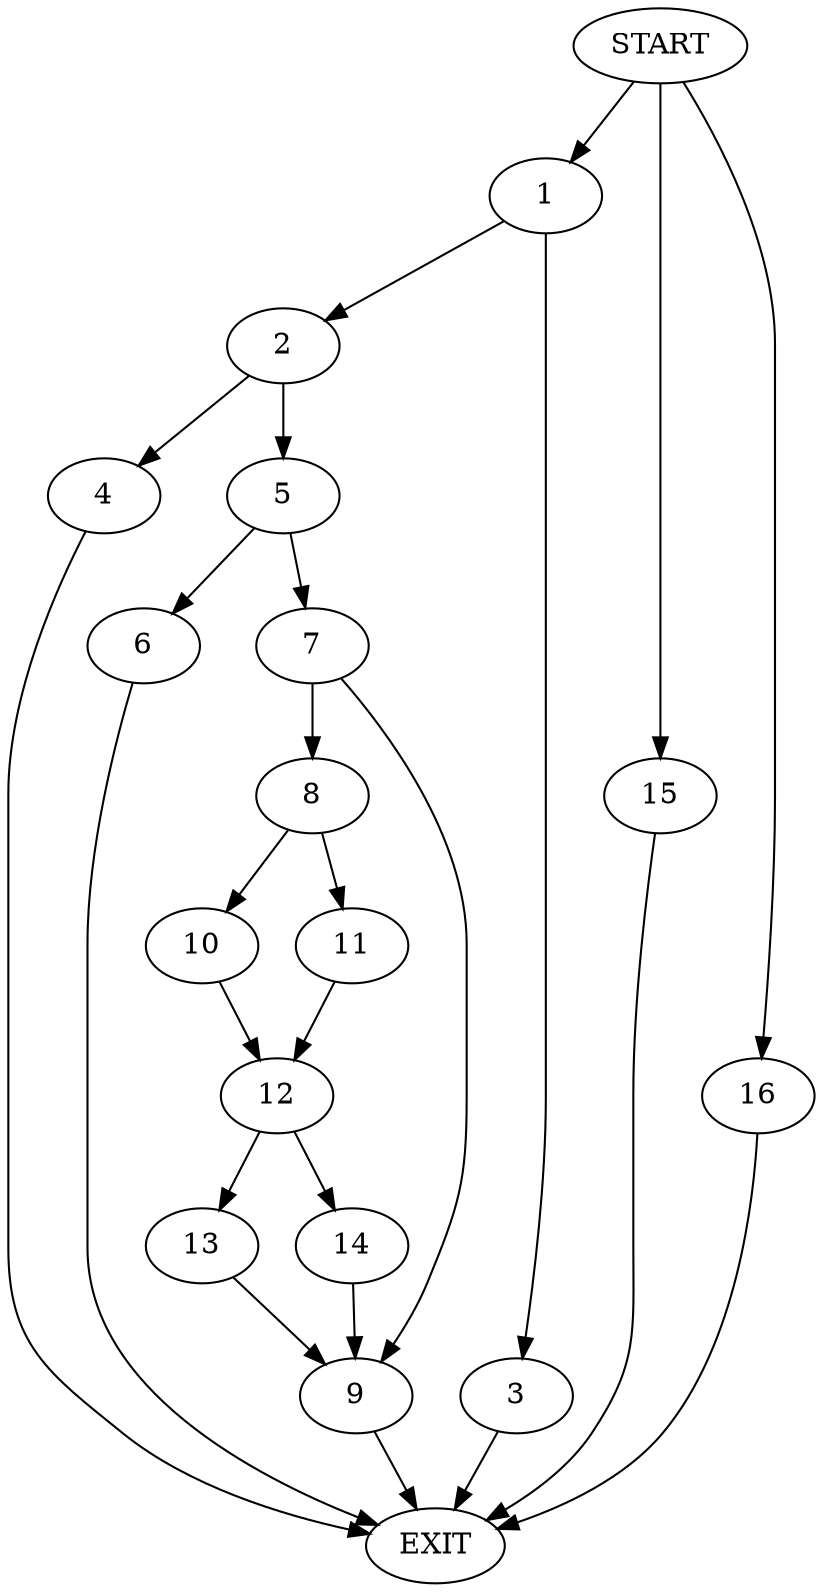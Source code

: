 digraph {
0 [label="START"]
17 [label="EXIT"]
0 -> 1
1 -> 2
1 -> 3
2 -> 4
2 -> 5
3 -> 17
5 -> 6
5 -> 7
4 -> 17
6 -> 17
7 -> 8
7 -> 9
8 -> 10
8 -> 11
9 -> 17
11 -> 12
10 -> 12
12 -> 13
12 -> 14
14 -> 9
13 -> 9
0 -> 15
15 -> 17
0 -> 16
16 -> 17
}
